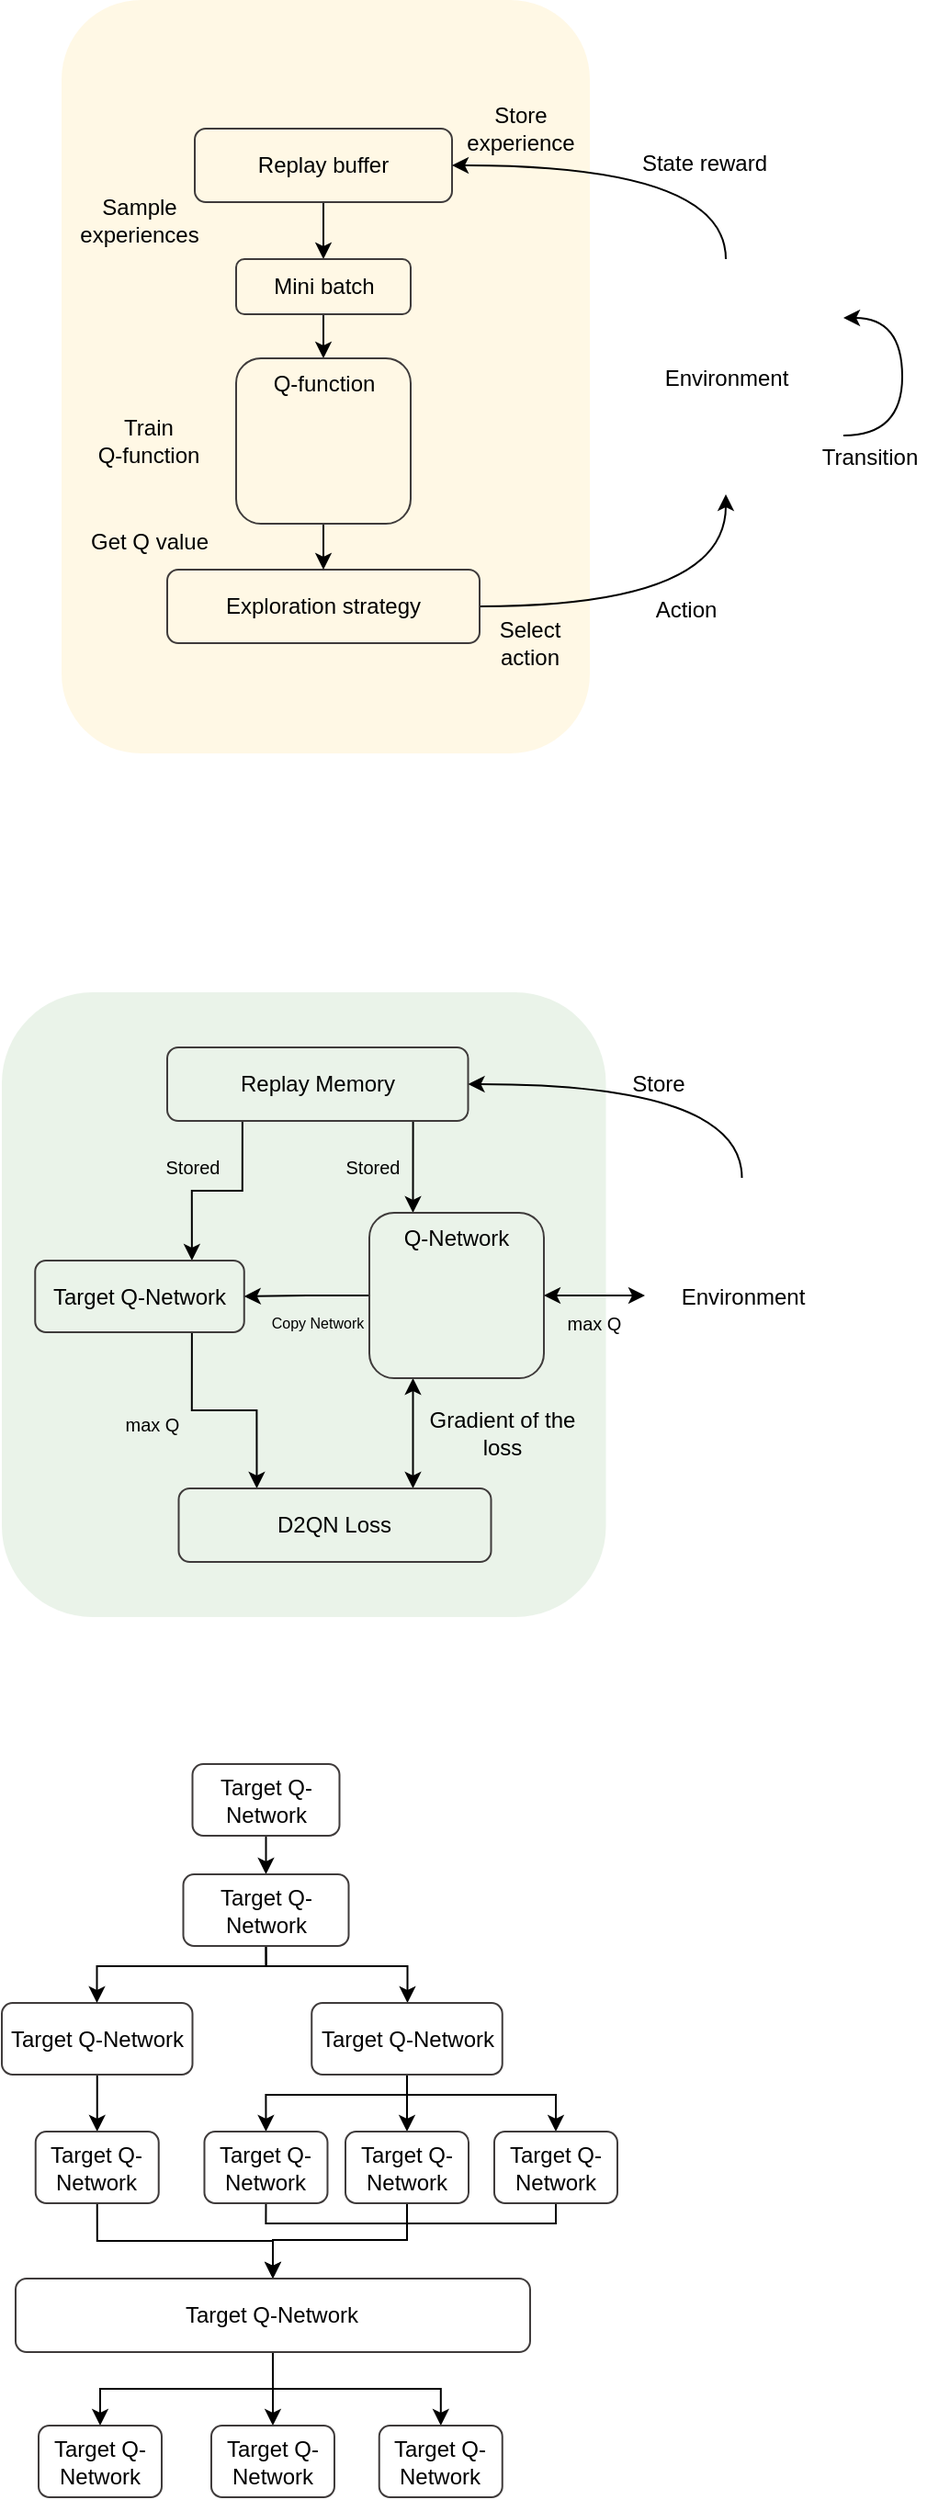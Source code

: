 <mxfile version="24.0.6" type="github">
  <diagram name="Page-1" id="WOyEt_blG9NadYAG7zFr">
    <mxGraphModel dx="913" dy="530" grid="1" gridSize="10" guides="1" tooltips="1" connect="1" arrows="1" fold="1" page="1" pageScale="1" pageWidth="850" pageHeight="1100" math="0" shadow="0">
      <root>
        <mxCell id="0" />
        <mxCell id="1" parent="0" />
        <mxCell id="KFp8j3K33pDCHfUr5Khe-4" value="" style="rounded=1;whiteSpace=wrap;html=1;fillColor=#fff2cc;strokeColor=none;opacity=50;" parent="1" vertex="1">
          <mxGeometry x="152.5" y="60" width="287.5" height="410" as="geometry" />
        </mxCell>
        <mxCell id="KFp8j3K33pDCHfUr5Khe-16" style="edgeStyle=orthogonalEdgeStyle;rounded=0;orthogonalLoop=1;jettySize=auto;html=1;exitX=0.5;exitY=1;exitDx=0;exitDy=0;entryX=0.5;entryY=0;entryDx=0;entryDy=0;" parent="1" source="KFp8j3K33pDCHfUr5Khe-5" target="KFp8j3K33pDCHfUr5Khe-6" edge="1">
          <mxGeometry relative="1" as="geometry" />
        </mxCell>
        <mxCell id="KFp8j3K33pDCHfUr5Khe-5" value="Replay buffer" style="rounded=1;whiteSpace=wrap;html=1;fillColor=none;strokeColor=#3f3b3b;" parent="1" vertex="1">
          <mxGeometry x="225" y="130" width="140" height="40" as="geometry" />
        </mxCell>
        <mxCell id="KFp8j3K33pDCHfUr5Khe-31" style="edgeStyle=orthogonalEdgeStyle;rounded=0;orthogonalLoop=1;jettySize=auto;html=1;exitX=0.5;exitY=1;exitDx=0;exitDy=0;entryX=0.5;entryY=0;entryDx=0;entryDy=0;" parent="1" source="KFp8j3K33pDCHfUr5Khe-6" target="KFp8j3K33pDCHfUr5Khe-28" edge="1">
          <mxGeometry relative="1" as="geometry" />
        </mxCell>
        <mxCell id="KFp8j3K33pDCHfUr5Khe-6" value="Mini batch" style="rounded=1;whiteSpace=wrap;html=1;fillColor=none;strokeColor=#3f3b3b;" parent="1" vertex="1">
          <mxGeometry x="247.5" y="201" width="95" height="30" as="geometry" />
        </mxCell>
        <mxCell id="KFp8j3K33pDCHfUr5Khe-23" style="edgeStyle=orthogonalEdgeStyle;rounded=0;orthogonalLoop=1;jettySize=auto;html=1;exitX=1;exitY=0.5;exitDx=0;exitDy=0;curved=1;" parent="1" source="KFp8j3K33pDCHfUr5Khe-7" target="KFp8j3K33pDCHfUr5Khe-13" edge="1">
          <mxGeometry relative="1" as="geometry" />
        </mxCell>
        <mxCell id="KFp8j3K33pDCHfUr5Khe-7" value="Exploration strategy" style="rounded=1;whiteSpace=wrap;html=1;fillColor=none;strokeColor=#3f3b3b;" parent="1" vertex="1">
          <mxGeometry x="210" y="370" width="170" height="40" as="geometry" />
        </mxCell>
        <mxCell id="KFp8j3K33pDCHfUr5Khe-22" style="edgeStyle=orthogonalEdgeStyle;rounded=0;orthogonalLoop=1;jettySize=auto;html=1;exitX=0.5;exitY=0;exitDx=0;exitDy=0;entryX=1;entryY=0.5;entryDx=0;entryDy=0;curved=1;" parent="1" source="KFp8j3K33pDCHfUr5Khe-13" target="KFp8j3K33pDCHfUr5Khe-5" edge="1">
          <mxGeometry relative="1" as="geometry" />
        </mxCell>
        <mxCell id="KFp8j3K33pDCHfUr5Khe-13" value="" style="shape=image;html=1;verticalAlign=top;verticalLabelPosition=bottom;labelBackgroundColor=#ffffff;imageAspect=0;aspect=fixed;image=https://cdn2.iconfinder.com/data/icons/thin-line-icons-for-seo-and-development-1/64/SEO_international-128.png;strokeColor=#3f3b3b;" parent="1" vertex="1">
          <mxGeometry x="450" y="201" width="128" height="128" as="geometry" />
        </mxCell>
        <mxCell id="KFp8j3K33pDCHfUr5Khe-24" style="edgeStyle=orthogonalEdgeStyle;rounded=0;orthogonalLoop=1;jettySize=auto;html=1;exitX=1;exitY=0.75;exitDx=0;exitDy=0;entryX=1;entryY=0.25;entryDx=0;entryDy=0;curved=1;" parent="1" source="KFp8j3K33pDCHfUr5Khe-13" target="KFp8j3K33pDCHfUr5Khe-13" edge="1">
          <mxGeometry relative="1" as="geometry">
            <Array as="points">
              <mxPoint x="610" y="297" />
              <mxPoint x="610" y="233" />
            </Array>
          </mxGeometry>
        </mxCell>
        <mxCell id="KFp8j3K33pDCHfUr5Khe-26" value="Train&lt;div&gt;Q-function&lt;/div&gt;" style="text;html=1;align=center;verticalAlign=middle;whiteSpace=wrap;rounded=0;" parent="1" vertex="1">
          <mxGeometry x="170" y="285" width="60" height="30" as="geometry" />
        </mxCell>
        <mxCell id="KFp8j3K33pDCHfUr5Khe-32" style="edgeStyle=orthogonalEdgeStyle;rounded=0;orthogonalLoop=1;jettySize=auto;html=1;exitX=0.5;exitY=1;exitDx=0;exitDy=0;entryX=0.5;entryY=0;entryDx=0;entryDy=0;" parent="1" source="KFp8j3K33pDCHfUr5Khe-28" target="KFp8j3K33pDCHfUr5Khe-7" edge="1">
          <mxGeometry relative="1" as="geometry" />
        </mxCell>
        <mxCell id="KFp8j3K33pDCHfUr5Khe-28" value="Q-function" style="rounded=1;whiteSpace=wrap;html=1;fillColor=none;strokeColor=#3f3b3b;verticalAlign=top;" parent="1" vertex="1">
          <mxGeometry x="247.5" y="255" width="95" height="90" as="geometry" />
        </mxCell>
        <mxCell id="KFp8j3K33pDCHfUr5Khe-30" value="" style="shape=image;verticalLabelPosition=bottom;labelBackgroundColor=default;verticalAlign=top;aspect=fixed;imageAspect=0;image=https://static.thenounproject.com/png/2424485-200.png;" parent="1" vertex="1">
          <mxGeometry x="266.25" y="279" width="60" height="60" as="geometry" />
        </mxCell>
        <mxCell id="KFp8j3K33pDCHfUr5Khe-33" value="Sample experiences" style="text;html=1;align=center;verticalAlign=middle;whiteSpace=wrap;rounded=0;" parent="1" vertex="1">
          <mxGeometry x="165" y="170" width="60" height="20" as="geometry" />
        </mxCell>
        <mxCell id="KFp8j3K33pDCHfUr5Khe-34" value="Get Q value" style="text;html=1;align=center;verticalAlign=middle;whiteSpace=wrap;rounded=0;" parent="1" vertex="1">
          <mxGeometry x="157.5" y="340" width="85" height="30" as="geometry" />
        </mxCell>
        <mxCell id="KFp8j3K33pDCHfUr5Khe-35" value="Select&lt;div&gt;action&lt;/div&gt;" style="text;html=1;align=center;verticalAlign=middle;whiteSpace=wrap;rounded=0;" parent="1" vertex="1">
          <mxGeometry x="365" y="390" width="85" height="40" as="geometry" />
        </mxCell>
        <mxCell id="KFp8j3K33pDCHfUr5Khe-36" value="Store experience" style="text;html=1;align=center;verticalAlign=middle;whiteSpace=wrap;rounded=0;" parent="1" vertex="1">
          <mxGeometry x="365" y="110" width="75" height="40" as="geometry" />
        </mxCell>
        <mxCell id="KFp8j3K33pDCHfUr5Khe-37" value="Action" style="text;html=1;align=center;verticalAlign=middle;whiteSpace=wrap;rounded=0;" parent="1" vertex="1">
          <mxGeometry x="450" y="372" width="85" height="40" as="geometry" />
        </mxCell>
        <mxCell id="KFp8j3K33pDCHfUr5Khe-40" value="State reward" style="text;html=1;align=center;verticalAlign=middle;whiteSpace=wrap;rounded=0;" parent="1" vertex="1">
          <mxGeometry x="460" y="129" width="85" height="40" as="geometry" />
        </mxCell>
        <mxCell id="KFp8j3K33pDCHfUr5Khe-41" value="Transition" style="text;html=1;align=center;verticalAlign=middle;whiteSpace=wrap;rounded=0;" parent="1" vertex="1">
          <mxGeometry x="550" y="289" width="85" height="40" as="geometry" />
        </mxCell>
        <mxCell id="KFp8j3K33pDCHfUr5Khe-42" value="Environment" style="text;html=1;align=center;verticalAlign=middle;whiteSpace=wrap;rounded=1;fillColor=default;gradientColor=none;strokeColor=none;shadow=0;textShadow=0;glass=0;" parent="1" vertex="1">
          <mxGeometry x="469.75" y="255" width="88.5" height="21" as="geometry" />
        </mxCell>
        <mxCell id="C1MKuNEIWT1OXNP6wVUr-1" value="" style="rounded=1;whiteSpace=wrap;html=1;fillColor=#d5e8d4;strokeColor=none;opacity=50;" vertex="1" parent="1">
          <mxGeometry x="120" y="600" width="328.75" height="340" as="geometry" />
        </mxCell>
        <mxCell id="C1MKuNEIWT1OXNP6wVUr-31" style="edgeStyle=orthogonalEdgeStyle;rounded=0;orthogonalLoop=1;jettySize=auto;html=1;exitX=0.75;exitY=1;exitDx=0;exitDy=0;entryX=0.25;entryY=0;entryDx=0;entryDy=0;" edge="1" parent="1" source="C1MKuNEIWT1OXNP6wVUr-3" target="C1MKuNEIWT1OXNP6wVUr-13">
          <mxGeometry relative="1" as="geometry">
            <Array as="points">
              <mxPoint x="344" y="670" />
            </Array>
          </mxGeometry>
        </mxCell>
        <mxCell id="C1MKuNEIWT1OXNP6wVUr-40" style="edgeStyle=orthogonalEdgeStyle;rounded=0;orthogonalLoop=1;jettySize=auto;html=1;exitX=0.25;exitY=1;exitDx=0;exitDy=0;entryX=0.75;entryY=0;entryDx=0;entryDy=0;" edge="1" parent="1" source="C1MKuNEIWT1OXNP6wVUr-3" target="C1MKuNEIWT1OXNP6wVUr-5">
          <mxGeometry relative="1" as="geometry" />
        </mxCell>
        <mxCell id="C1MKuNEIWT1OXNP6wVUr-3" value="Replay Memory" style="rounded=1;whiteSpace=wrap;html=1;fillColor=none;strokeColor=#3f3b3b;" vertex="1" parent="1">
          <mxGeometry x="210" y="630" width="163.75" height="40" as="geometry" />
        </mxCell>
        <mxCell id="C1MKuNEIWT1OXNP6wVUr-39" style="edgeStyle=orthogonalEdgeStyle;rounded=0;orthogonalLoop=1;jettySize=auto;html=1;exitX=0.75;exitY=1;exitDx=0;exitDy=0;entryX=0.25;entryY=0;entryDx=0;entryDy=0;" edge="1" parent="1" source="C1MKuNEIWT1OXNP6wVUr-5" target="C1MKuNEIWT1OXNP6wVUr-7">
          <mxGeometry relative="1" as="geometry" />
        </mxCell>
        <mxCell id="C1MKuNEIWT1OXNP6wVUr-5" value="Target Q-Network" style="rounded=1;whiteSpace=wrap;html=1;fillColor=none;strokeColor=#3f3b3b;" vertex="1" parent="1">
          <mxGeometry x="138.13" y="746" width="113.75" height="39" as="geometry" />
        </mxCell>
        <mxCell id="C1MKuNEIWT1OXNP6wVUr-28" style="edgeStyle=orthogonalEdgeStyle;rounded=0;orthogonalLoop=1;jettySize=auto;html=1;exitX=0.75;exitY=0;exitDx=0;exitDy=0;entryX=0.25;entryY=1;entryDx=0;entryDy=0;startArrow=classic;startFill=1;" edge="1" parent="1" source="C1MKuNEIWT1OXNP6wVUr-7" target="C1MKuNEIWT1OXNP6wVUr-13">
          <mxGeometry relative="1" as="geometry" />
        </mxCell>
        <mxCell id="C1MKuNEIWT1OXNP6wVUr-7" value="D2QN Loss" style="rounded=1;whiteSpace=wrap;html=1;fillColor=none;strokeColor=#3f3b3b;" vertex="1" parent="1">
          <mxGeometry x="216.25" y="870" width="170" height="40" as="geometry" />
        </mxCell>
        <mxCell id="C1MKuNEIWT1OXNP6wVUr-8" style="edgeStyle=orthogonalEdgeStyle;rounded=0;orthogonalLoop=1;jettySize=auto;html=1;exitX=0.5;exitY=0;exitDx=0;exitDy=0;entryX=1;entryY=0.5;entryDx=0;entryDy=0;curved=1;" edge="1" parent="1" source="C1MKuNEIWT1OXNP6wVUr-9" target="C1MKuNEIWT1OXNP6wVUr-3">
          <mxGeometry relative="1" as="geometry" />
        </mxCell>
        <mxCell id="C1MKuNEIWT1OXNP6wVUr-9" value="" style="shape=image;html=1;verticalAlign=top;verticalLabelPosition=bottom;labelBackgroundColor=#ffffff;imageAspect=0;aspect=fixed;image=https://cdn2.iconfinder.com/data/icons/thin-line-icons-for-seo-and-development-1/64/SEO_international-128.png;strokeColor=#3f3b3b;" vertex="1" parent="1">
          <mxGeometry x="458.75" y="701" width="128" height="128" as="geometry" />
        </mxCell>
        <mxCell id="C1MKuNEIWT1OXNP6wVUr-30" style="edgeStyle=orthogonalEdgeStyle;rounded=0;orthogonalLoop=1;jettySize=auto;html=1;exitX=0;exitY=0.5;exitDx=0;exitDy=0;entryX=1;entryY=0.5;entryDx=0;entryDy=0;" edge="1" parent="1" source="C1MKuNEIWT1OXNP6wVUr-13" target="C1MKuNEIWT1OXNP6wVUr-5">
          <mxGeometry relative="1" as="geometry" />
        </mxCell>
        <mxCell id="C1MKuNEIWT1OXNP6wVUr-13" value="Q-Network" style="rounded=1;whiteSpace=wrap;html=1;fillColor=none;strokeColor=#3f3b3b;verticalAlign=top;" vertex="1" parent="1">
          <mxGeometry x="320" y="720" width="95" height="90" as="geometry" />
        </mxCell>
        <mxCell id="C1MKuNEIWT1OXNP6wVUr-14" value="" style="shape=image;verticalLabelPosition=bottom;labelBackgroundColor=default;verticalAlign=top;aspect=fixed;imageAspect=0;image=https://static.thenounproject.com/png/2424485-200.png;" vertex="1" parent="1">
          <mxGeometry x="338.75" y="744" width="60" height="60" as="geometry" />
        </mxCell>
        <mxCell id="C1MKuNEIWT1OXNP6wVUr-17" value="Gradient of the loss" style="text;html=1;align=center;verticalAlign=middle;whiteSpace=wrap;rounded=0;" vertex="1" parent="1">
          <mxGeometry x="350" y="820" width="85" height="40" as="geometry" />
        </mxCell>
        <mxCell id="C1MKuNEIWT1OXNP6wVUr-18" value="Store" style="text;html=1;align=center;verticalAlign=middle;whiteSpace=wrap;rounded=0;" vertex="1" parent="1">
          <mxGeometry x="440" y="640" width="75" height="20" as="geometry" />
        </mxCell>
        <mxCell id="C1MKuNEIWT1OXNP6wVUr-19" value="max Q" style="text;html=1;align=center;verticalAlign=middle;whiteSpace=wrap;rounded=0;fontSize=10;" vertex="1" parent="1">
          <mxGeometry x="415" y="770" width="55" height="20.5" as="geometry" />
        </mxCell>
        <mxCell id="C1MKuNEIWT1OXNP6wVUr-22" value="Environment" style="text;html=1;align=center;verticalAlign=middle;whiteSpace=wrap;rounded=1;fillColor=default;gradientColor=none;strokeColor=none;shadow=0;textShadow=0;glass=0;" vertex="1" parent="1">
          <mxGeometry x="478.5" y="755" width="88.5" height="21" as="geometry" />
        </mxCell>
        <mxCell id="C1MKuNEIWT1OXNP6wVUr-26" value="" style="endArrow=classic;startArrow=classic;html=1;rounded=0;exitX=1;exitY=0.5;exitDx=0;exitDy=0;" edge="1" parent="1" source="C1MKuNEIWT1OXNP6wVUr-13">
          <mxGeometry width="50" height="50" relative="1" as="geometry">
            <mxPoint x="400" y="830" as="sourcePoint" />
            <mxPoint x="470" y="765" as="targetPoint" />
          </mxGeometry>
        </mxCell>
        <mxCell id="C1MKuNEIWT1OXNP6wVUr-35" value="Copy Network" style="text;html=1;align=center;verticalAlign=middle;whiteSpace=wrap;rounded=0;fontSize=8;" vertex="1" parent="1">
          <mxGeometry x="263.75" y="765.25" width="56.25" height="30" as="geometry" />
        </mxCell>
        <mxCell id="C1MKuNEIWT1OXNP6wVUr-42" value="&lt;span style=&quot;font-size: 10px;&quot;&gt;max Q&lt;/span&gt;" style="text;html=1;align=center;verticalAlign=middle;whiteSpace=wrap;rounded=0;fontSize=10;" vertex="1" parent="1">
          <mxGeometry x="173.75" y="820" width="56.25" height="30" as="geometry" />
        </mxCell>
        <mxCell id="C1MKuNEIWT1OXNP6wVUr-43" value="&lt;span style=&quot;font-size: 10px;&quot;&gt;Stored&lt;/span&gt;" style="text;html=1;align=center;verticalAlign=middle;whiteSpace=wrap;rounded=0;fontSize=10;" vertex="1" parent="1">
          <mxGeometry x="195.63" y="680" width="56.25" height="30" as="geometry" />
        </mxCell>
        <mxCell id="C1MKuNEIWT1OXNP6wVUr-44" value="&lt;span style=&quot;font-size: 10px;&quot;&gt;Stored&lt;/span&gt;" style="text;html=1;align=center;verticalAlign=middle;whiteSpace=wrap;rounded=0;fontSize=10;" vertex="1" parent="1">
          <mxGeometry x="293.75" y="680" width="56.25" height="30" as="geometry" />
        </mxCell>
        <mxCell id="C1MKuNEIWT1OXNP6wVUr-60" style="edgeStyle=orthogonalEdgeStyle;rounded=0;orthogonalLoop=1;jettySize=auto;html=1;exitX=0.5;exitY=1;exitDx=0;exitDy=0;entryX=0.5;entryY=0;entryDx=0;entryDy=0;" edge="1" parent="1" source="C1MKuNEIWT1OXNP6wVUr-45" target="C1MKuNEIWT1OXNP6wVUr-47">
          <mxGeometry relative="1" as="geometry" />
        </mxCell>
        <mxCell id="C1MKuNEIWT1OXNP6wVUr-45" value="Target Q-Network" style="rounded=1;whiteSpace=wrap;html=1;fillColor=none;strokeColor=#3f3b3b;" vertex="1" parent="1">
          <mxGeometry x="223.75" y="1020" width="80" height="39" as="geometry" />
        </mxCell>
        <mxCell id="C1MKuNEIWT1OXNP6wVUr-65" style="edgeStyle=orthogonalEdgeStyle;rounded=0;orthogonalLoop=1;jettySize=auto;html=1;exitX=0.5;exitY=1;exitDx=0;exitDy=0;entryX=0.5;entryY=0;entryDx=0;entryDy=0;" edge="1" parent="1" source="C1MKuNEIWT1OXNP6wVUr-46" target="C1MKuNEIWT1OXNP6wVUr-52">
          <mxGeometry relative="1" as="geometry" />
        </mxCell>
        <mxCell id="C1MKuNEIWT1OXNP6wVUr-46" value="Target Q-Network" style="rounded=1;whiteSpace=wrap;html=1;fillColor=none;strokeColor=#3f3b3b;" vertex="1" parent="1">
          <mxGeometry x="120" y="1150" width="103.75" height="39" as="geometry" />
        </mxCell>
        <mxCell id="C1MKuNEIWT1OXNP6wVUr-63" style="edgeStyle=orthogonalEdgeStyle;rounded=0;orthogonalLoop=1;jettySize=auto;html=1;exitX=0.5;exitY=1;exitDx=0;exitDy=0;" edge="1" parent="1" source="C1MKuNEIWT1OXNP6wVUr-47" target="C1MKuNEIWT1OXNP6wVUr-46">
          <mxGeometry relative="1" as="geometry">
            <Array as="points">
              <mxPoint x="263.74" y="1130" />
              <mxPoint x="171.74" y="1130" />
            </Array>
          </mxGeometry>
        </mxCell>
        <mxCell id="C1MKuNEIWT1OXNP6wVUr-64" style="edgeStyle=orthogonalEdgeStyle;rounded=0;orthogonalLoop=1;jettySize=auto;html=1;exitX=0.5;exitY=1;exitDx=0;exitDy=0;" edge="1" parent="1" source="C1MKuNEIWT1OXNP6wVUr-47" target="C1MKuNEIWT1OXNP6wVUr-48">
          <mxGeometry relative="1" as="geometry">
            <Array as="points">
              <mxPoint x="263.74" y="1130" />
              <mxPoint x="340.74" y="1130" />
            </Array>
          </mxGeometry>
        </mxCell>
        <mxCell id="C1MKuNEIWT1OXNP6wVUr-47" value="Target Q-Network" style="rounded=1;whiteSpace=wrap;html=1;fillColor=none;strokeColor=#3f3b3b;" vertex="1" parent="1">
          <mxGeometry x="218.75" y="1080" width="90" height="39" as="geometry" />
        </mxCell>
        <mxCell id="C1MKuNEIWT1OXNP6wVUr-66" style="edgeStyle=orthogonalEdgeStyle;rounded=0;orthogonalLoop=1;jettySize=auto;html=1;exitX=0.5;exitY=1;exitDx=0;exitDy=0;entryX=0.5;entryY=0;entryDx=0;entryDy=0;" edge="1" parent="1" source="C1MKuNEIWT1OXNP6wVUr-48" target="C1MKuNEIWT1OXNP6wVUr-50">
          <mxGeometry relative="1" as="geometry" />
        </mxCell>
        <mxCell id="C1MKuNEIWT1OXNP6wVUr-68" style="edgeStyle=orthogonalEdgeStyle;rounded=0;orthogonalLoop=1;jettySize=auto;html=1;exitX=0.5;exitY=1;exitDx=0;exitDy=0;entryX=0.5;entryY=0;entryDx=0;entryDy=0;" edge="1" parent="1" source="C1MKuNEIWT1OXNP6wVUr-48" target="C1MKuNEIWT1OXNP6wVUr-49">
          <mxGeometry relative="1" as="geometry">
            <Array as="points">
              <mxPoint x="340.74" y="1200" />
              <mxPoint x="263.74" y="1200" />
            </Array>
          </mxGeometry>
        </mxCell>
        <mxCell id="C1MKuNEIWT1OXNP6wVUr-69" style="edgeStyle=orthogonalEdgeStyle;rounded=0;orthogonalLoop=1;jettySize=auto;html=1;exitX=0.5;exitY=1;exitDx=0;exitDy=0;entryX=0.5;entryY=0;entryDx=0;entryDy=0;" edge="1" parent="1" source="C1MKuNEIWT1OXNP6wVUr-48" target="C1MKuNEIWT1OXNP6wVUr-51">
          <mxGeometry relative="1" as="geometry">
            <Array as="points">
              <mxPoint x="340.74" y="1200" />
              <mxPoint x="421.74" y="1200" />
            </Array>
          </mxGeometry>
        </mxCell>
        <mxCell id="C1MKuNEIWT1OXNP6wVUr-48" value="Target Q-Network" style="rounded=1;whiteSpace=wrap;html=1;fillColor=none;strokeColor=#3f3b3b;" vertex="1" parent="1">
          <mxGeometry x="288.62" y="1150" width="103.75" height="39" as="geometry" />
        </mxCell>
        <mxCell id="C1MKuNEIWT1OXNP6wVUr-70" style="edgeStyle=orthogonalEdgeStyle;rounded=0;orthogonalLoop=1;jettySize=auto;html=1;exitX=0.5;exitY=1;exitDx=0;exitDy=0;entryX=0.5;entryY=1;entryDx=0;entryDy=0;endArrow=none;endFill=0;" edge="1" parent="1" source="C1MKuNEIWT1OXNP6wVUr-49" target="C1MKuNEIWT1OXNP6wVUr-51">
          <mxGeometry relative="1" as="geometry">
            <Array as="points">
              <mxPoint x="263.74" y="1270" />
              <mxPoint x="421.74" y="1270" />
            </Array>
          </mxGeometry>
        </mxCell>
        <mxCell id="C1MKuNEIWT1OXNP6wVUr-49" value="Target Q-Network" style="rounded=1;whiteSpace=wrap;html=1;fillColor=none;strokeColor=#3f3b3b;" vertex="1" parent="1">
          <mxGeometry x="230.24" y="1220" width="67" height="39" as="geometry" />
        </mxCell>
        <mxCell id="C1MKuNEIWT1OXNP6wVUr-71" style="edgeStyle=orthogonalEdgeStyle;rounded=0;orthogonalLoop=1;jettySize=auto;html=1;exitX=0.5;exitY=1;exitDx=0;exitDy=0;entryX=0.5;entryY=0;entryDx=0;entryDy=0;" edge="1" parent="1" source="C1MKuNEIWT1OXNP6wVUr-50" target="C1MKuNEIWT1OXNP6wVUr-53">
          <mxGeometry relative="1" as="geometry">
            <Array as="points">
              <mxPoint x="340.74" y="1279" />
              <mxPoint x="267.74" y="1279" />
            </Array>
          </mxGeometry>
        </mxCell>
        <mxCell id="C1MKuNEIWT1OXNP6wVUr-50" value="Target Q-Network" style="rounded=1;whiteSpace=wrap;html=1;fillColor=none;strokeColor=#3f3b3b;" vertex="1" parent="1">
          <mxGeometry x="307" y="1220" width="67" height="39" as="geometry" />
        </mxCell>
        <mxCell id="C1MKuNEIWT1OXNP6wVUr-51" value="Target Q-Network" style="rounded=1;whiteSpace=wrap;html=1;fillColor=none;strokeColor=#3f3b3b;" vertex="1" parent="1">
          <mxGeometry x="387.99" y="1220" width="67" height="39" as="geometry" />
        </mxCell>
        <mxCell id="C1MKuNEIWT1OXNP6wVUr-72" style="edgeStyle=orthogonalEdgeStyle;rounded=0;orthogonalLoop=1;jettySize=auto;html=1;exitX=0.5;exitY=1;exitDx=0;exitDy=0;entryX=0.5;entryY=0;entryDx=0;entryDy=0;" edge="1" parent="1" source="C1MKuNEIWT1OXNP6wVUr-52" target="C1MKuNEIWT1OXNP6wVUr-53">
          <mxGeometry relative="1" as="geometry" />
        </mxCell>
        <mxCell id="C1MKuNEIWT1OXNP6wVUr-52" value="Target Q-Network" style="rounded=1;whiteSpace=wrap;html=1;fillColor=none;strokeColor=#3f3b3b;" vertex="1" parent="1">
          <mxGeometry x="138.37" y="1220" width="67" height="39" as="geometry" />
        </mxCell>
        <mxCell id="C1MKuNEIWT1OXNP6wVUr-77" style="edgeStyle=orthogonalEdgeStyle;rounded=0;orthogonalLoop=1;jettySize=auto;html=1;exitX=0.5;exitY=1;exitDx=0;exitDy=0;entryX=0.5;entryY=0;entryDx=0;entryDy=0;" edge="1" parent="1" source="C1MKuNEIWT1OXNP6wVUr-53" target="C1MKuNEIWT1OXNP6wVUr-58">
          <mxGeometry relative="1" as="geometry" />
        </mxCell>
        <mxCell id="C1MKuNEIWT1OXNP6wVUr-78" style="edgeStyle=orthogonalEdgeStyle;rounded=0;orthogonalLoop=1;jettySize=auto;html=1;exitX=0.5;exitY=1;exitDx=0;exitDy=0;" edge="1" parent="1" source="C1MKuNEIWT1OXNP6wVUr-53" target="C1MKuNEIWT1OXNP6wVUr-59">
          <mxGeometry relative="1" as="geometry" />
        </mxCell>
        <mxCell id="C1MKuNEIWT1OXNP6wVUr-79" style="edgeStyle=orthogonalEdgeStyle;rounded=0;orthogonalLoop=1;jettySize=auto;html=1;exitX=0.5;exitY=1;exitDx=0;exitDy=0;entryX=0.5;entryY=0;entryDx=0;entryDy=0;" edge="1" parent="1" source="C1MKuNEIWT1OXNP6wVUr-53" target="C1MKuNEIWT1OXNP6wVUr-57">
          <mxGeometry relative="1" as="geometry" />
        </mxCell>
        <mxCell id="C1MKuNEIWT1OXNP6wVUr-53" value="Target Q-Network" style="rounded=1;whiteSpace=wrap;html=1;fillColor=none;strokeColor=#3f3b3b;" vertex="1" parent="1">
          <mxGeometry x="127.49" y="1300" width="280" height="40" as="geometry" />
        </mxCell>
        <mxCell id="C1MKuNEIWT1OXNP6wVUr-57" value="Target Q-Network" style="rounded=1;whiteSpace=wrap;html=1;fillColor=none;strokeColor=#3f3b3b;" vertex="1" parent="1">
          <mxGeometry x="140" y="1380" width="67" height="39" as="geometry" />
        </mxCell>
        <mxCell id="C1MKuNEIWT1OXNP6wVUr-58" value="Target Q-Network" style="rounded=1;whiteSpace=wrap;html=1;fillColor=none;strokeColor=#3f3b3b;" vertex="1" parent="1">
          <mxGeometry x="233.99" y="1380" width="67" height="39" as="geometry" />
        </mxCell>
        <mxCell id="C1MKuNEIWT1OXNP6wVUr-59" value="Target Q-Network" style="rounded=1;whiteSpace=wrap;html=1;fillColor=none;strokeColor=#3f3b3b;" vertex="1" parent="1">
          <mxGeometry x="325.37" y="1380" width="67" height="39" as="geometry" />
        </mxCell>
      </root>
    </mxGraphModel>
  </diagram>
</mxfile>
